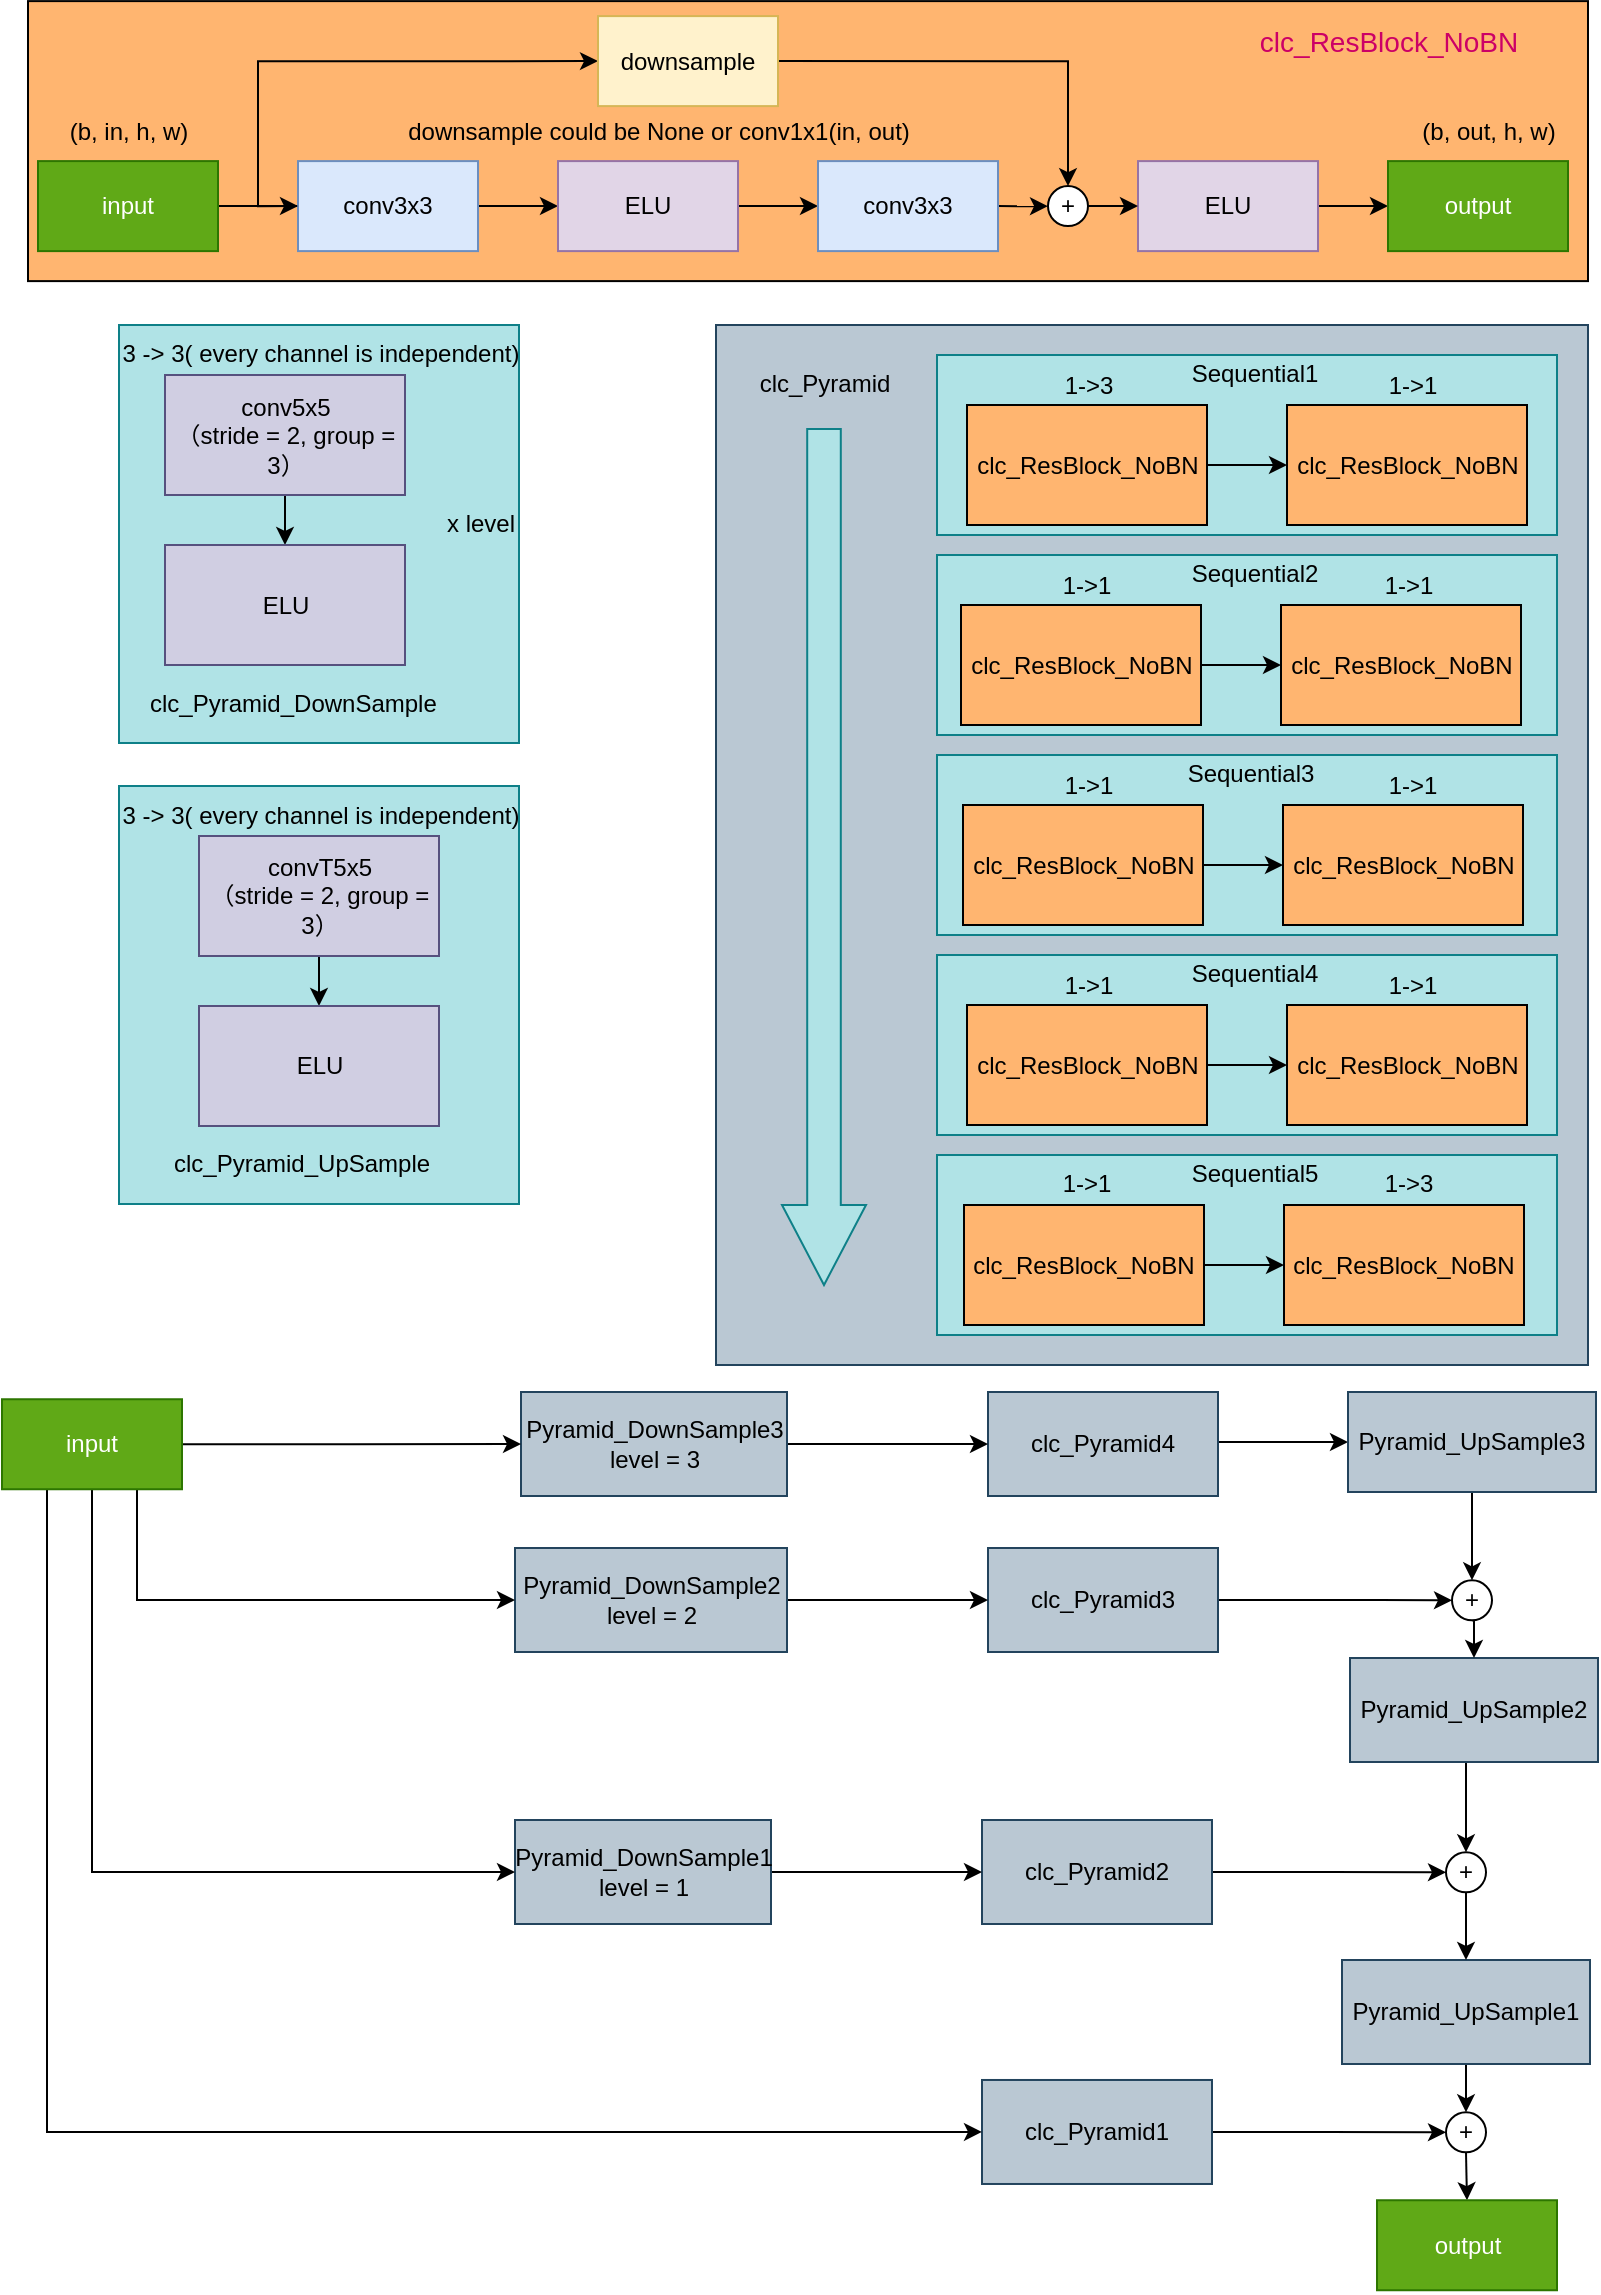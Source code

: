 <mxfile version="10.6.3" type="github"><diagram id="QAxSC-gUMjDG1x0VRgH9" name="Page-1"><mxGraphModel dx="359" dy="207" grid="1" gridSize="10" guides="1" tooltips="1" connect="1" arrows="1" fold="1" page="1" pageScale="1" pageWidth="827" pageHeight="1169" math="0" shadow="0"><root><mxCell id="0"/><mxCell id="1" parent="0"/><mxCell id="-aJAg8gX0IHXQpKeX8Uc-60" value="" style="rounded=0;whiteSpace=wrap;html=1;fillColor=#bac8d3;strokeColor=#23445d;" parent="1" vertex="1"><mxGeometry x="367" y="177.5" width="436" height="520" as="geometry"/></mxCell><mxCell id="-aJAg8gX0IHXQpKeX8Uc-39" value="" style="rounded=0;whiteSpace=wrap;html=1;fillColor=#b0e3e6;strokeColor=#0e8088;" parent="1" vertex="1"><mxGeometry x="477.5" y="292.5" width="310" height="90" as="geometry"/></mxCell><mxCell id="-aJAg8gX0IHXQpKeX8Uc-38" value="" style="rounded=0;whiteSpace=wrap;html=1;fillColor=#b0e3e6;strokeColor=#0e8088;" parent="1" vertex="1"><mxGeometry x="477.5" y="492.5" width="310" height="90" as="geometry"/></mxCell><mxCell id="-aJAg8gX0IHXQpKeX8Uc-37" value="" style="rounded=0;whiteSpace=wrap;html=1;fillColor=#b0e3e6;strokeColor=#0e8088;" parent="1" vertex="1"><mxGeometry x="477.5" y="392.5" width="310" height="90" as="geometry"/></mxCell><mxCell id="-aJAg8gX0IHXQpKeX8Uc-36" value="" style="rounded=0;whiteSpace=wrap;html=1;fillColor=#b0e3e6;strokeColor=#0e8088;" parent="1" vertex="1"><mxGeometry x="477.5" y="192.5" width="310" height="90" as="geometry"/></mxCell><mxCell id="-aJAg8gX0IHXQpKeX8Uc-1" value="" style="rounded=0;whiteSpace=wrap;html=1;fillColor=#FFB570;" parent="1" vertex="1"><mxGeometry x="23" y="15.556" width="780" height="140" as="geometry"/></mxCell><mxCell id="-aJAg8gX0IHXQpKeX8Uc-9" style="edgeStyle=orthogonalEdgeStyle;rounded=0;orthogonalLoop=1;jettySize=auto;html=1;exitX=0;exitY=0.5;exitDx=0;exitDy=0;entryX=0;entryY=0.5;entryDx=0;entryDy=0;" parent="1" source="-aJAg8gX0IHXQpKeX8Uc-2" target="-aJAg8gX0IHXQpKeX8Uc-7" edge="1"><mxGeometry relative="1" as="geometry"/></mxCell><mxCell id="-aJAg8gX0IHXQpKeX8Uc-10" style="edgeStyle=orthogonalEdgeStyle;rounded=0;orthogonalLoop=1;jettySize=auto;html=1;exitX=1;exitY=0.5;exitDx=0;exitDy=0;entryX=0;entryY=0.5;entryDx=0;entryDy=0;" parent="1" source="-aJAg8gX0IHXQpKeX8Uc-2" target="-aJAg8gX0IHXQpKeX8Uc-4" edge="1"><mxGeometry relative="1" as="geometry"/></mxCell><mxCell id="-aJAg8gX0IHXQpKeX8Uc-2" value="conv3x3" style="rounded=0;whiteSpace=wrap;html=1;fillColor=#dae8fc;strokeColor=#6c8ebf;" parent="1" vertex="1"><mxGeometry x="158" y="95.556" width="90" height="45" as="geometry"/></mxCell><mxCell id="-aJAg8gX0IHXQpKeX8Uc-11" style="edgeStyle=orthogonalEdgeStyle;rounded=0;orthogonalLoop=1;jettySize=auto;html=1;exitX=1;exitY=0.5;exitDx=0;exitDy=0;entryX=0;entryY=0.5;entryDx=0;entryDy=0;" parent="1" source="-aJAg8gX0IHXQpKeX8Uc-4" target="-aJAg8gX0IHXQpKeX8Uc-5" edge="1"><mxGeometry relative="1" as="geometry"/></mxCell><mxCell id="-aJAg8gX0IHXQpKeX8Uc-4" value="ELU" style="rounded=0;whiteSpace=wrap;html=1;fillColor=#e1d5e7;strokeColor=#9673a6;" parent="1" vertex="1"><mxGeometry x="288" y="95.556" width="90" height="45" as="geometry"/></mxCell><mxCell id="-aJAg8gX0IHXQpKeX8Uc-15" style="edgeStyle=orthogonalEdgeStyle;rounded=0;orthogonalLoop=1;jettySize=auto;html=1;exitX=1;exitY=0.5;exitDx=0;exitDy=0;entryX=0;entryY=0.5;entryDx=0;entryDy=0;" parent="1" source="-aJAg8gX0IHXQpKeX8Uc-5" target="-aJAg8gX0IHXQpKeX8Uc-13" edge="1"><mxGeometry relative="1" as="geometry"><Array as="points"><mxPoint x="533" y="117.556"/><mxPoint x="533" y="117.556"/></Array></mxGeometry></mxCell><mxCell id="-aJAg8gX0IHXQpKeX8Uc-5" value="conv3x3" style="rounded=0;whiteSpace=wrap;html=1;fillColor=#dae8fc;strokeColor=#6c8ebf;" parent="1" vertex="1"><mxGeometry x="418" y="95.556" width="90" height="45" as="geometry"/></mxCell><mxCell id="-aJAg8gX0IHXQpKeX8Uc-23" style="edgeStyle=orthogonalEdgeStyle;rounded=0;orthogonalLoop=1;jettySize=auto;html=1;exitX=1;exitY=0.5;exitDx=0;exitDy=0;entryX=0;entryY=0.5;entryDx=0;entryDy=0;" parent="1" source="-aJAg8gX0IHXQpKeX8Uc-6" target="-aJAg8gX0IHXQpKeX8Uc-20" edge="1"><mxGeometry relative="1" as="geometry"/></mxCell><mxCell id="-aJAg8gX0IHXQpKeX8Uc-6" value="ELU" style="rounded=0;whiteSpace=wrap;html=1;fillColor=#e1d5e7;strokeColor=#9673a6;" parent="1" vertex="1"><mxGeometry x="578" y="95.556" width="90" height="45" as="geometry"/></mxCell><mxCell id="-aJAg8gX0IHXQpKeX8Uc-14" style="edgeStyle=orthogonalEdgeStyle;rounded=0;orthogonalLoop=1;jettySize=auto;html=1;exitX=1;exitY=0.5;exitDx=0;exitDy=0;entryX=0.5;entryY=0;entryDx=0;entryDy=0;" parent="1" source="-aJAg8gX0IHXQpKeX8Uc-7" target="-aJAg8gX0IHXQpKeX8Uc-13" edge="1"><mxGeometry relative="1" as="geometry"/></mxCell><mxCell id="-aJAg8gX0IHXQpKeX8Uc-7" value="downsample" style="rounded=0;whiteSpace=wrap;html=1;fillColor=#fff2cc;strokeColor=#d6b656;" parent="1" vertex="1"><mxGeometry x="308" y="23.056" width="90" height="45" as="geometry"/></mxCell><mxCell id="-aJAg8gX0IHXQpKeX8Uc-16" style="edgeStyle=orthogonalEdgeStyle;rounded=0;orthogonalLoop=1;jettySize=auto;html=1;exitX=1;exitY=0.5;exitDx=0;exitDy=0;entryX=0;entryY=0.5;entryDx=0;entryDy=0;" parent="1" source="-aJAg8gX0IHXQpKeX8Uc-13" target="-aJAg8gX0IHXQpKeX8Uc-6" edge="1"><mxGeometry relative="1" as="geometry"/></mxCell><mxCell id="-aJAg8gX0IHXQpKeX8Uc-13" value="+" style="ellipse;whiteSpace=wrap;html=1;aspect=fixed;" parent="1" vertex="1"><mxGeometry x="533" y="108.056" width="20" height="20" as="geometry"/></mxCell><mxCell id="-aJAg8gX0IHXQpKeX8Uc-17" value="&lt;div&gt;&lt;span&gt;&lt;font color=&quot;#cc0066&quot; style=&quot;font-size: 14px&quot;&gt;clc_ResBlock_NoBN&lt;/font&gt;&lt;/span&gt;&lt;/div&gt;" style="text;html=1;resizable=0;autosize=1;align=center;verticalAlign=middle;points=[];fillColor=none;strokeColor=none;rounded=0;" parent="1" vertex="1"><mxGeometry x="633" y="25.556" width="140" height="20" as="geometry"/></mxCell><mxCell id="-aJAg8gX0IHXQpKeX8Uc-19" style="edgeStyle=orthogonalEdgeStyle;rounded=0;orthogonalLoop=1;jettySize=auto;html=1;exitX=1;exitY=0.5;exitDx=0;exitDy=0;entryX=0;entryY=0.5;entryDx=0;entryDy=0;" parent="1" source="-aJAg8gX0IHXQpKeX8Uc-18" target="-aJAg8gX0IHXQpKeX8Uc-2" edge="1"><mxGeometry relative="1" as="geometry"/></mxCell><mxCell id="-aJAg8gX0IHXQpKeX8Uc-18" value="input" style="rounded=0;whiteSpace=wrap;html=1;fillColor=#60a917;strokeColor=#2D7600;fontColor=#ffffff;" parent="1" vertex="1"><mxGeometry x="28" y="95.556" width="90" height="45" as="geometry"/></mxCell><mxCell id="-aJAg8gX0IHXQpKeX8Uc-20" value="output" style="rounded=0;whiteSpace=wrap;html=1;fillColor=#60a917;strokeColor=#2D7600;fontColor=#ffffff;" parent="1" vertex="1"><mxGeometry x="703" y="95.556" width="90" height="45" as="geometry"/></mxCell><mxCell id="-aJAg8gX0IHXQpKeX8Uc-24" value="downsample could be None or conv1x1(in, out)" style="text;html=1;resizable=0;autosize=1;align=center;verticalAlign=middle;points=[];fillColor=none;strokeColor=none;rounded=0;" parent="1" vertex="1"><mxGeometry x="203" y="70.556" width="270" height="20" as="geometry"/></mxCell><mxCell id="-aJAg8gX0IHXQpKeX8Uc-25" value="(b, in, h, w)" style="text;html=1;resizable=0;autosize=1;align=center;verticalAlign=middle;points=[];fillColor=none;strokeColor=none;rounded=0;" parent="1" vertex="1"><mxGeometry x="38" y="70.556" width="70" height="20" as="geometry"/></mxCell><mxCell id="-aJAg8gX0IHXQpKeX8Uc-26" value="(b, out, h, w)" style="text;html=1;resizable=0;autosize=1;align=center;verticalAlign=middle;points=[];fillColor=none;strokeColor=none;rounded=0;" parent="1" vertex="1"><mxGeometry x="713" y="70.556" width="80" height="20" as="geometry"/></mxCell><mxCell id="-aJAg8gX0IHXQpKeX8Uc-62" style="edgeStyle=orthogonalEdgeStyle;rounded=0;orthogonalLoop=1;jettySize=auto;html=1;exitX=1;exitY=0.5;exitDx=0;exitDy=0;entryX=0;entryY=0.5;entryDx=0;entryDy=0;" parent="1" source="-aJAg8gX0IHXQpKeX8Uc-28" target="-aJAg8gX0IHXQpKeX8Uc-29" edge="1"><mxGeometry relative="1" as="geometry"/></mxCell><mxCell id="-aJAg8gX0IHXQpKeX8Uc-28" value="&lt;span&gt;clc_ResBlock_NoBN&lt;/span&gt;" style="rounded=0;whiteSpace=wrap;html=1;fillColor=#FFB570;" parent="1" vertex="1"><mxGeometry x="492.5" y="217.5" width="120" height="60" as="geometry"/></mxCell><mxCell id="-aJAg8gX0IHXQpKeX8Uc-29" value="&lt;span&gt;clc_ResBlock_NoBN&lt;/span&gt;" style="rounded=0;whiteSpace=wrap;html=1;fillColor=#FFB570;" parent="1" vertex="1"><mxGeometry x="652.5" y="217.5" width="120" height="60" as="geometry"/></mxCell><mxCell id="-aJAg8gX0IHXQpKeX8Uc-64" style="edgeStyle=orthogonalEdgeStyle;rounded=0;orthogonalLoop=1;jettySize=auto;html=1;exitX=1;exitY=0.5;exitDx=0;exitDy=0;entryX=0;entryY=0.5;entryDx=0;entryDy=0;" parent="1" source="-aJAg8gX0IHXQpKeX8Uc-30" target="-aJAg8gX0IHXQpKeX8Uc-31" edge="1"><mxGeometry relative="1" as="geometry"/></mxCell><mxCell id="-aJAg8gX0IHXQpKeX8Uc-30" value="&lt;span&gt;clc_ResBlock_NoBN&lt;/span&gt;" style="rounded=0;whiteSpace=wrap;html=1;fillColor=#FFB570;" parent="1" vertex="1"><mxGeometry x="490.5" y="417.5" width="120" height="60" as="geometry"/></mxCell><mxCell id="-aJAg8gX0IHXQpKeX8Uc-31" value="&lt;span&gt;clc_ResBlock_NoBN&lt;/span&gt;" style="rounded=0;whiteSpace=wrap;html=1;fillColor=#FFB570;" parent="1" vertex="1"><mxGeometry x="650.5" y="417.5" width="120" height="60" as="geometry"/></mxCell><mxCell id="-aJAg8gX0IHXQpKeX8Uc-32" value="&lt;span&gt;clc_ResBlock_NoBN&lt;/span&gt;" style="rounded=0;whiteSpace=wrap;html=1;fillColor=#FFB570;" parent="1" vertex="1"><mxGeometry x="652.5" y="517.5" width="120" height="60" as="geometry"/></mxCell><mxCell id="-aJAg8gX0IHXQpKeX8Uc-65" style="edgeStyle=orthogonalEdgeStyle;rounded=0;orthogonalLoop=1;jettySize=auto;html=1;exitX=1;exitY=0.5;exitDx=0;exitDy=0;entryX=0;entryY=0.5;entryDx=0;entryDy=0;" parent="1" source="-aJAg8gX0IHXQpKeX8Uc-33" target="-aJAg8gX0IHXQpKeX8Uc-32" edge="1"><mxGeometry relative="1" as="geometry"/></mxCell><mxCell id="-aJAg8gX0IHXQpKeX8Uc-33" value="&lt;span&gt;clc_ResBlock_NoBN&lt;/span&gt;" style="rounded=0;whiteSpace=wrap;html=1;fillColor=#FFB570;" parent="1" vertex="1"><mxGeometry x="492.5" y="517.5" width="120" height="60" as="geometry"/></mxCell><mxCell id="-aJAg8gX0IHXQpKeX8Uc-34" value="&lt;span&gt;clc_ResBlock_NoBN&lt;/span&gt;" style="rounded=0;whiteSpace=wrap;html=1;fillColor=#FFB570;" parent="1" vertex="1"><mxGeometry x="649.5" y="317.5" width="120" height="60" as="geometry"/></mxCell><mxCell id="-aJAg8gX0IHXQpKeX8Uc-63" style="edgeStyle=orthogonalEdgeStyle;rounded=0;orthogonalLoop=1;jettySize=auto;html=1;exitX=1;exitY=0.5;exitDx=0;exitDy=0;" parent="1" source="-aJAg8gX0IHXQpKeX8Uc-35" target="-aJAg8gX0IHXQpKeX8Uc-34" edge="1"><mxGeometry relative="1" as="geometry"/></mxCell><mxCell id="-aJAg8gX0IHXQpKeX8Uc-35" value="&lt;span&gt;clc_ResBlock_NoBN&lt;/span&gt;" style="rounded=0;whiteSpace=wrap;html=1;fillColor=#FFB570;" parent="1" vertex="1"><mxGeometry x="489.5" y="317.5" width="120" height="60" as="geometry"/></mxCell><mxCell id="-aJAg8gX0IHXQpKeX8Uc-40" value="" style="rounded=0;whiteSpace=wrap;html=1;fillColor=#b0e3e6;strokeColor=#0e8088;" parent="1" vertex="1"><mxGeometry x="477.5" y="592.5" width="310" height="90" as="geometry"/></mxCell><mxCell id="-aJAg8gX0IHXQpKeX8Uc-41" value="&lt;span&gt;clc_ResBlock_NoBN&lt;/span&gt;" style="rounded=0;whiteSpace=wrap;html=1;fillColor=#FFB570;" parent="1" vertex="1"><mxGeometry x="651" y="617.5" width="120" height="60" as="geometry"/></mxCell><mxCell id="-aJAg8gX0IHXQpKeX8Uc-66" style="edgeStyle=orthogonalEdgeStyle;rounded=0;orthogonalLoop=1;jettySize=auto;html=1;exitX=1;exitY=0.5;exitDx=0;exitDy=0;entryX=0;entryY=0.5;entryDx=0;entryDy=0;" parent="1" source="-aJAg8gX0IHXQpKeX8Uc-42" target="-aJAg8gX0IHXQpKeX8Uc-41" edge="1"><mxGeometry relative="1" as="geometry"/></mxCell><mxCell id="-aJAg8gX0IHXQpKeX8Uc-42" value="&lt;span&gt;clc_ResBlock_NoBN&lt;/span&gt;" style="rounded=0;whiteSpace=wrap;html=1;fillColor=#FFB570;" parent="1" vertex="1"><mxGeometry x="491" y="617.5" width="120" height="60" as="geometry"/></mxCell><mxCell id="-aJAg8gX0IHXQpKeX8Uc-43" value="1-&amp;gt;3" style="text;html=1;resizable=0;autosize=1;align=center;verticalAlign=middle;points=[];fillColor=none;strokeColor=none;rounded=0;" parent="1" vertex="1"><mxGeometry x="533" y="197.5" width="40" height="20" as="geometry"/></mxCell><mxCell id="-aJAg8gX0IHXQpKeX8Uc-44" value="1-&amp;gt;1" style="text;html=1;resizable=0;autosize=1;align=center;verticalAlign=middle;points=[];fillColor=none;strokeColor=none;rounded=0;" parent="1" vertex="1"><mxGeometry x="694.905" y="197.5" width="40" height="20" as="geometry"/></mxCell><mxCell id="-aJAg8gX0IHXQpKeX8Uc-45" value="1-&amp;gt;1" style="text;html=1;resizable=0;autosize=1;align=center;verticalAlign=middle;points=[];fillColor=none;strokeColor=none;rounded=0;" parent="1" vertex="1"><mxGeometry x="531.5" y="297.5" width="40" height="20" as="geometry"/></mxCell><mxCell id="-aJAg8gX0IHXQpKeX8Uc-46" value="1-&amp;gt;1" style="text;html=1;resizable=0;autosize=1;align=center;verticalAlign=middle;points=[];fillColor=none;strokeColor=none;rounded=0;" parent="1" vertex="1"><mxGeometry x="693.405" y="297.5" width="40" height="20" as="geometry"/></mxCell><mxCell id="-aJAg8gX0IHXQpKeX8Uc-47" value="1-&amp;gt;1" style="text;html=1;resizable=0;autosize=1;align=center;verticalAlign=middle;points=[];fillColor=none;strokeColor=none;rounded=0;" parent="1" vertex="1"><mxGeometry x="533" y="397.5" width="40" height="20" as="geometry"/></mxCell><mxCell id="-aJAg8gX0IHXQpKeX8Uc-48" value="1-&amp;gt;1" style="text;html=1;resizable=0;autosize=1;align=center;verticalAlign=middle;points=[];fillColor=none;strokeColor=none;rounded=0;" parent="1" vertex="1"><mxGeometry x="694.905" y="397.5" width="40" height="20" as="geometry"/></mxCell><mxCell id="-aJAg8gX0IHXQpKeX8Uc-49" value="1-&amp;gt;1" style="text;html=1;resizable=0;autosize=1;align=center;verticalAlign=middle;points=[];fillColor=none;strokeColor=none;rounded=0;" parent="1" vertex="1"><mxGeometry x="533" y="497.5" width="40" height="20" as="geometry"/></mxCell><mxCell id="-aJAg8gX0IHXQpKeX8Uc-50" value="1-&amp;gt;1" style="text;html=1;resizable=0;autosize=1;align=center;verticalAlign=middle;points=[];fillColor=none;strokeColor=none;rounded=0;" parent="1" vertex="1"><mxGeometry x="694.905" y="497.5" width="40" height="20" as="geometry"/></mxCell><mxCell id="-aJAg8gX0IHXQpKeX8Uc-51" value="1-&amp;gt;1" style="text;html=1;resizable=0;autosize=1;align=center;verticalAlign=middle;points=[];fillColor=none;strokeColor=none;rounded=0;" parent="1" vertex="1"><mxGeometry x="531.5" y="597.333" width="40" height="20" as="geometry"/></mxCell><mxCell id="-aJAg8gX0IHXQpKeX8Uc-52" value="1-&amp;gt;3" style="text;html=1;resizable=0;autosize=1;align=center;verticalAlign=middle;points=[];fillColor=none;strokeColor=none;rounded=0;" parent="1" vertex="1"><mxGeometry x="693.405" y="597.333" width="40" height="20" as="geometry"/></mxCell><mxCell id="-aJAg8gX0IHXQpKeX8Uc-53" value="Sequential1" style="text;html=1;resizable=0;autosize=1;align=center;verticalAlign=middle;points=[];fillColor=none;strokeColor=none;rounded=0;" parent="1" vertex="1"><mxGeometry x="596" y="192.389" width="80" height="20" as="geometry"/></mxCell><mxCell id="-aJAg8gX0IHXQpKeX8Uc-54" value="Sequential2" style="text;html=1;resizable=0;autosize=1;align=center;verticalAlign=middle;points=[];fillColor=none;strokeColor=none;rounded=0;" parent="1" vertex="1"><mxGeometry x="596" y="292.389" width="80" height="20" as="geometry"/></mxCell><mxCell id="-aJAg8gX0IHXQpKeX8Uc-55" value="Sequential3" style="text;html=1;resizable=0;autosize=1;align=center;verticalAlign=middle;points=[];fillColor=none;strokeColor=none;rounded=0;" parent="1" vertex="1"><mxGeometry x="594" y="392.389" width="80" height="20" as="geometry"/></mxCell><mxCell id="-aJAg8gX0IHXQpKeX8Uc-58" value="Sequential4" style="text;html=1;resizable=0;autosize=1;align=center;verticalAlign=middle;points=[];fillColor=none;strokeColor=none;rounded=0;" parent="1" vertex="1"><mxGeometry x="596" y="492.389" width="80" height="20" as="geometry"/></mxCell><mxCell id="-aJAg8gX0IHXQpKeX8Uc-59" value="Sequential5" style="text;html=1;resizable=0;autosize=1;align=center;verticalAlign=middle;points=[];fillColor=none;strokeColor=none;rounded=0;" parent="1" vertex="1"><mxGeometry x="596" y="592.389" width="80" height="20" as="geometry"/></mxCell><mxCell id="-aJAg8gX0IHXQpKeX8Uc-61" value="&lt;div&gt;&lt;span&gt;clc_Pyramid&lt;/span&gt;&lt;/div&gt;" style="text;html=1;resizable=0;autosize=1;align=center;verticalAlign=middle;points=[];fillColor=none;strokeColor=none;rounded=0;" parent="1" vertex="1"><mxGeometry x="381" y="197.333" width="80" height="20" as="geometry"/></mxCell><mxCell id="-aJAg8gX0IHXQpKeX8Uc-70" value="" style="html=1;shadow=0;dashed=0;align=center;verticalAlign=middle;shape=mxgraph.arrows2.arrow;dy=0.6;dx=40;direction=south;notch=0;fillColor=#b0e3e6;strokeColor=#0e8088;" parent="1" vertex="1"><mxGeometry x="400" y="229.5" width="42" height="428" as="geometry"/></mxCell><mxCell id="-aJAg8gX0IHXQpKeX8Uc-142" style="edgeStyle=orthogonalEdgeStyle;rounded=0;orthogonalLoop=1;jettySize=auto;html=1;exitX=1;exitY=0.5;exitDx=0;exitDy=0;entryX=0;entryY=0.5;entryDx=0;entryDy=0;" parent="1" source="-aJAg8gX0IHXQpKeX8Uc-71" target="-aJAg8gX0IHXQpKeX8Uc-140" edge="1"><mxGeometry relative="1" as="geometry"><Array as="points"><mxPoint x="673" y="1081"/></Array></mxGeometry></mxCell><mxCell id="-aJAg8gX0IHXQpKeX8Uc-71" value="clc_Pyramid1" style="rounded=0;whiteSpace=wrap;html=1;fillColor=#bac8d3;strokeColor=#23445d;" parent="1" vertex="1"><mxGeometry x="500" y="1054.99" width="115" height="52" as="geometry"/></mxCell><mxCell id="-aJAg8gX0IHXQpKeX8Uc-133" style="edgeStyle=orthogonalEdgeStyle;rounded=0;orthogonalLoop=1;jettySize=auto;html=1;exitX=1;exitY=0.5;exitDx=0;exitDy=0;entryX=0;entryY=0.5;entryDx=0;entryDy=0;" parent="1" source="-aJAg8gX0IHXQpKeX8Uc-72" target="-aJAg8gX0IHXQpKeX8Uc-131" edge="1"><mxGeometry relative="1" as="geometry"/></mxCell><mxCell id="-aJAg8gX0IHXQpKeX8Uc-72" value="clc_Pyramid2" style="rounded=0;whiteSpace=wrap;html=1;fillColor=#bac8d3;strokeColor=#23445d;" parent="1" vertex="1"><mxGeometry x="500" y="925" width="115" height="52" as="geometry"/></mxCell><mxCell id="-aJAg8gX0IHXQpKeX8Uc-120" style="edgeStyle=orthogonalEdgeStyle;rounded=0;orthogonalLoop=1;jettySize=auto;html=1;exitX=1;exitY=0.5;exitDx=0;exitDy=0;entryX=0;entryY=0.5;entryDx=0;entryDy=0;" parent="1" source="-aJAg8gX0IHXQpKeX8Uc-73" target="-aJAg8gX0IHXQpKeX8Uc-119" edge="1"><mxGeometry relative="1" as="geometry"><Array as="points"><mxPoint x="699" y="815"/></Array></mxGeometry></mxCell><mxCell id="-aJAg8gX0IHXQpKeX8Uc-73" value="clc_Pyramid3" style="rounded=0;whiteSpace=wrap;html=1;fillColor=#bac8d3;strokeColor=#23445d;" parent="1" vertex="1"><mxGeometry x="503" y="789" width="115" height="52" as="geometry"/></mxCell><mxCell id="-aJAg8gX0IHXQpKeX8Uc-145" style="edgeStyle=orthogonalEdgeStyle;rounded=0;orthogonalLoop=1;jettySize=auto;html=1;exitX=1;exitY=0.5;exitDx=0;exitDy=0;" parent="1" source="-aJAg8gX0IHXQpKeX8Uc-74" target="-aJAg8gX0IHXQpKeX8Uc-109" edge="1"><mxGeometry relative="1" as="geometry"><Array as="points"><mxPoint x="660" y="736"/><mxPoint x="660" y="736"/></Array></mxGeometry></mxCell><mxCell id="-aJAg8gX0IHXQpKeX8Uc-74" value="clc_Pyramid4" style="rounded=0;whiteSpace=wrap;html=1;fillColor=#bac8d3;strokeColor=#23445d;" parent="1" vertex="1"><mxGeometry x="503" y="711" width="115" height="52" as="geometry"/></mxCell><mxCell id="-aJAg8gX0IHXQpKeX8Uc-81" value="" style="rounded=0;whiteSpace=wrap;html=1;fillColor=#b0e3e6;strokeColor=#0e8088;" parent="1" vertex="1"><mxGeometry x="68.5" y="177.5" width="200" height="209" as="geometry"/></mxCell><mxCell id="-aJAg8gX0IHXQpKeX8Uc-84" style="edgeStyle=orthogonalEdgeStyle;rounded=0;orthogonalLoop=1;jettySize=auto;html=1;exitX=0.5;exitY=1;exitDx=0;exitDy=0;entryX=0.5;entryY=0;entryDx=0;entryDy=0;" parent="1" source="-aJAg8gX0IHXQpKeX8Uc-82" target="-aJAg8gX0IHXQpKeX8Uc-83" edge="1"><mxGeometry relative="1" as="geometry"/></mxCell><mxCell id="-aJAg8gX0IHXQpKeX8Uc-82" value="conv5x5&lt;br&gt;（stride = 2, group = 3）" style="rounded=0;whiteSpace=wrap;html=1;fillColor=#d0cee2;strokeColor=#56517e;" parent="1" vertex="1"><mxGeometry x="91.5" y="202.5" width="120" height="60" as="geometry"/></mxCell><mxCell id="-aJAg8gX0IHXQpKeX8Uc-83" value="ELU" style="rounded=0;whiteSpace=wrap;html=1;fillColor=#d0cee2;strokeColor=#56517e;" parent="1" vertex="1"><mxGeometry x="91.5" y="287.5" width="120" height="60" as="geometry"/></mxCell><mxCell id="-aJAg8gX0IHXQpKeX8Uc-85" value="x level" style="text;html=1;resizable=0;autosize=1;align=center;verticalAlign=middle;points=[];fillColor=none;strokeColor=none;rounded=0;" parent="1" vertex="1"><mxGeometry x="223.5" y="267.363" width="50" height="20" as="geometry"/></mxCell><mxCell id="-aJAg8gX0IHXQpKeX8Uc-86" value="3 -&amp;gt; 3( every channel is independent)" style="text;html=1;resizable=0;autosize=1;align=center;verticalAlign=middle;points=[];fillColor=none;strokeColor=none;rounded=0;" parent="1" vertex="1"><mxGeometry x="63.5" y="182.363" width="210" height="20" as="geometry"/></mxCell><mxCell id="-aJAg8gX0IHXQpKeX8Uc-87" value="clc_Pyramid_DownSample" style="text;html=1;" parent="1" vertex="1"><mxGeometry x="81.5" y="352.5" width="140" height="30" as="geometry"/></mxCell><mxCell id="-aJAg8gX0IHXQpKeX8Uc-88" value="" style="rounded=0;whiteSpace=wrap;html=1;fillColor=#b0e3e6;strokeColor=#0e8088;" parent="1" vertex="1"><mxGeometry x="68.5" y="408" width="200" height="209" as="geometry"/></mxCell><mxCell id="-aJAg8gX0IHXQpKeX8Uc-89" style="edgeStyle=orthogonalEdgeStyle;rounded=0;orthogonalLoop=1;jettySize=auto;html=1;exitX=0.5;exitY=1;exitDx=0;exitDy=0;entryX=0.5;entryY=0;entryDx=0;entryDy=0;" parent="1" source="-aJAg8gX0IHXQpKeX8Uc-90" target="-aJAg8gX0IHXQpKeX8Uc-91" edge="1"><mxGeometry relative="1" as="geometry"/></mxCell><mxCell id="-aJAg8gX0IHXQpKeX8Uc-90" value="convT5x5&lt;br&gt;（stride = 2, group = 3）" style="rounded=0;whiteSpace=wrap;html=1;fillColor=#d0cee2;strokeColor=#56517e;" parent="1" vertex="1"><mxGeometry x="108.5" y="433" width="120" height="60" as="geometry"/></mxCell><mxCell id="-aJAg8gX0IHXQpKeX8Uc-91" value="ELU" style="rounded=0;whiteSpace=wrap;html=1;fillColor=#d0cee2;strokeColor=#56517e;" parent="1" vertex="1"><mxGeometry x="108.5" y="518" width="120" height="60" as="geometry"/></mxCell><mxCell id="-aJAg8gX0IHXQpKeX8Uc-93" value="3 -&amp;gt; 3( every channel is independent)" style="text;html=1;resizable=0;autosize=1;align=center;verticalAlign=middle;points=[];fillColor=none;strokeColor=none;rounded=0;" parent="1" vertex="1"><mxGeometry x="63.5" y="412.863" width="210" height="20" as="geometry"/></mxCell><mxCell id="-aJAg8gX0IHXQpKeX8Uc-94" value="clc_Pyramid_UpSample" style="text;html=1;" parent="1" vertex="1"><mxGeometry x="93.5" y="582.5" width="140" height="30" as="geometry"/></mxCell><mxCell id="-aJAg8gX0IHXQpKeX8Uc-129" style="edgeStyle=orthogonalEdgeStyle;rounded=0;orthogonalLoop=1;jettySize=auto;html=1;exitX=1;exitY=0.5;exitDx=0;exitDy=0;entryX=0;entryY=0.5;entryDx=0;entryDy=0;" parent="1" source="-aJAg8gX0IHXQpKeX8Uc-96" target="-aJAg8gX0IHXQpKeX8Uc-72" edge="1"><mxGeometry relative="1" as="geometry"/></mxCell><mxCell id="-aJAg8gX0IHXQpKeX8Uc-96" value="&lt;span&gt;Pyramid_DownSample1&lt;/span&gt;&lt;br&gt;level = 1&lt;br&gt;" style="rounded=0;whiteSpace=wrap;html=1;fillColor=#bac8d3;strokeColor=#23445d;" parent="1" vertex="1"><mxGeometry x="266.5" y="925" width="128" height="52" as="geometry"/></mxCell><mxCell id="-aJAg8gX0IHXQpKeX8Uc-144" style="edgeStyle=orthogonalEdgeStyle;rounded=0;orthogonalLoop=1;jettySize=auto;html=1;exitX=1;exitY=0.5;exitDx=0;exitDy=0;entryX=0;entryY=0.5;entryDx=0;entryDy=0;" parent="1" source="-aJAg8gX0IHXQpKeX8Uc-100" target="-aJAg8gX0IHXQpKeX8Uc-73" edge="1"><mxGeometry relative="1" as="geometry"/></mxCell><mxCell id="-aJAg8gX0IHXQpKeX8Uc-100" value="&lt;span&gt;Pyramid_DownSample2&lt;/span&gt;&lt;br&gt;level = 2&lt;br&gt;" style="rounded=0;whiteSpace=wrap;html=1;fillColor=#bac8d3;strokeColor=#23445d;" parent="1" vertex="1"><mxGeometry x="266.5" y="789" width="136" height="52" as="geometry"/></mxCell><mxCell id="-aJAg8gX0IHXQpKeX8Uc-112" style="edgeStyle=orthogonalEdgeStyle;rounded=0;orthogonalLoop=1;jettySize=auto;html=1;exitX=1;exitY=0.5;exitDx=0;exitDy=0;entryX=0;entryY=0.5;entryDx=0;entryDy=0;" parent="1" source="-aJAg8gX0IHXQpKeX8Uc-101" target="-aJAg8gX0IHXQpKeX8Uc-74" edge="1"><mxGeometry relative="1" as="geometry"/></mxCell><mxCell id="-aJAg8gX0IHXQpKeX8Uc-101" value="&lt;span&gt;Pyramid_DownSample3&lt;/span&gt;&lt;br&gt;level = 3&lt;br&gt;" style="rounded=0;whiteSpace=wrap;html=1;fillColor=#bac8d3;strokeColor=#23445d;" parent="1" vertex="1"><mxGeometry x="269.5" y="711" width="133" height="52" as="geometry"/></mxCell><mxCell id="-aJAg8gX0IHXQpKeX8Uc-141" style="edgeStyle=orthogonalEdgeStyle;rounded=0;orthogonalLoop=1;jettySize=auto;html=1;exitX=0.5;exitY=1;exitDx=0;exitDy=0;entryX=0.5;entryY=0;entryDx=0;entryDy=0;" parent="1" source="-aJAg8gX0IHXQpKeX8Uc-106" target="-aJAg8gX0IHXQpKeX8Uc-140" edge="1"><mxGeometry relative="1" as="geometry"/></mxCell><mxCell id="-aJAg8gX0IHXQpKeX8Uc-106" value="&lt;span&gt;Pyramid_UpSample1&lt;/span&gt;&lt;br&gt;" style="rounded=0;whiteSpace=wrap;html=1;fillColor=#bac8d3;strokeColor=#23445d;" parent="1" vertex="1"><mxGeometry x="680" y="995" width="124" height="52" as="geometry"/></mxCell><mxCell id="-aJAg8gX0IHXQpKeX8Uc-132" style="edgeStyle=orthogonalEdgeStyle;rounded=0;orthogonalLoop=1;jettySize=auto;html=1;exitX=0.5;exitY=1;exitDx=0;exitDy=0;entryX=0.5;entryY=0;entryDx=0;entryDy=0;" parent="1" source="-aJAg8gX0IHXQpKeX8Uc-108" target="-aJAg8gX0IHXQpKeX8Uc-131" edge="1"><mxGeometry relative="1" as="geometry"><Array as="points"><mxPoint x="742" y="896"/></Array></mxGeometry></mxCell><mxCell id="-aJAg8gX0IHXQpKeX8Uc-108" value="Pyramid_UpSample2&lt;br&gt;" style="rounded=0;whiteSpace=wrap;html=1;fillColor=#bac8d3;strokeColor=#23445d;" parent="1" vertex="1"><mxGeometry x="684" y="844" width="124" height="52" as="geometry"/></mxCell><mxCell id="-aJAg8gX0IHXQpKeX8Uc-143" style="edgeStyle=orthogonalEdgeStyle;rounded=0;orthogonalLoop=1;jettySize=auto;html=1;exitX=0.5;exitY=1;exitDx=0;exitDy=0;entryX=0.5;entryY=0;entryDx=0;entryDy=0;" parent="1" source="-aJAg8gX0IHXQpKeX8Uc-109" target="-aJAg8gX0IHXQpKeX8Uc-119" edge="1"><mxGeometry relative="1" as="geometry"/></mxCell><mxCell id="-aJAg8gX0IHXQpKeX8Uc-109" value="Pyramid_UpSample3&lt;br&gt;" style="rounded=0;whiteSpace=wrap;html=1;fillColor=#bac8d3;strokeColor=#23445d;" parent="1" vertex="1"><mxGeometry x="683" y="711" width="124" height="50" as="geometry"/></mxCell><mxCell id="-aJAg8gX0IHXQpKeX8Uc-111" style="edgeStyle=orthogonalEdgeStyle;rounded=0;orthogonalLoop=1;jettySize=auto;html=1;exitX=1;exitY=0.5;exitDx=0;exitDy=0;entryX=0;entryY=0.5;entryDx=0;entryDy=0;" parent="1" source="-aJAg8gX0IHXQpKeX8Uc-110" target="-aJAg8gX0IHXQpKeX8Uc-101" edge="1"><mxGeometry relative="1" as="geometry"/></mxCell><mxCell id="-aJAg8gX0IHXQpKeX8Uc-134" style="edgeStyle=orthogonalEdgeStyle;rounded=0;orthogonalLoop=1;jettySize=auto;html=1;exitX=0.75;exitY=1;exitDx=0;exitDy=0;entryX=0;entryY=0.5;entryDx=0;entryDy=0;" parent="1" source="-aJAg8gX0IHXQpKeX8Uc-110" target="-aJAg8gX0IHXQpKeX8Uc-100" edge="1"><mxGeometry relative="1" as="geometry"/></mxCell><mxCell id="-aJAg8gX0IHXQpKeX8Uc-135" style="edgeStyle=orthogonalEdgeStyle;rounded=0;orthogonalLoop=1;jettySize=auto;html=1;exitX=0.5;exitY=1;exitDx=0;exitDy=0;entryX=0;entryY=0.5;entryDx=0;entryDy=0;" parent="1" source="-aJAg8gX0IHXQpKeX8Uc-110" target="-aJAg8gX0IHXQpKeX8Uc-96" edge="1"><mxGeometry relative="1" as="geometry"/></mxCell><mxCell id="-aJAg8gX0IHXQpKeX8Uc-137" style="edgeStyle=orthogonalEdgeStyle;rounded=0;orthogonalLoop=1;jettySize=auto;html=1;exitX=0.25;exitY=1;exitDx=0;exitDy=0;entryX=0;entryY=0.5;entryDx=0;entryDy=0;" parent="1" source="-aJAg8gX0IHXQpKeX8Uc-110" target="-aJAg8gX0IHXQpKeX8Uc-71" edge="1"><mxGeometry relative="1" as="geometry"/></mxCell><mxCell id="-aJAg8gX0IHXQpKeX8Uc-110" value="input" style="rounded=0;whiteSpace=wrap;html=1;fillColor=#60a917;strokeColor=#2D7600;fontColor=#ffffff;" parent="1" vertex="1"><mxGeometry x="10" y="714.624" width="90" height="45" as="geometry"/></mxCell><mxCell id="-aJAg8gX0IHXQpKeX8Uc-130" style="edgeStyle=orthogonalEdgeStyle;rounded=0;orthogonalLoop=1;jettySize=auto;html=1;exitX=0.5;exitY=1;exitDx=0;exitDy=0;entryX=0.5;entryY=0;entryDx=0;entryDy=0;" parent="1" source="-aJAg8gX0IHXQpKeX8Uc-119" target="-aJAg8gX0IHXQpKeX8Uc-108" edge="1"><mxGeometry relative="1" as="geometry"/></mxCell><mxCell id="-aJAg8gX0IHXQpKeX8Uc-119" value="+" style="ellipse;whiteSpace=wrap;html=1;aspect=fixed;" parent="1" vertex="1"><mxGeometry x="735" y="805.167" width="20" height="20" as="geometry"/></mxCell><mxCell id="-aJAg8gX0IHXQpKeX8Uc-139" style="edgeStyle=orthogonalEdgeStyle;rounded=0;orthogonalLoop=1;jettySize=auto;html=1;exitX=0.5;exitY=1;exitDx=0;exitDy=0;entryX=0.5;entryY=0;entryDx=0;entryDy=0;" parent="1" source="-aJAg8gX0IHXQpKeX8Uc-131" target="-aJAg8gX0IHXQpKeX8Uc-106" edge="1"><mxGeometry relative="1" as="geometry"/></mxCell><mxCell id="-aJAg8gX0IHXQpKeX8Uc-131" value="+" style="ellipse;whiteSpace=wrap;html=1;aspect=fixed;" parent="1" vertex="1"><mxGeometry x="732" y="941.167" width="20" height="20" as="geometry"/></mxCell><mxCell id="-aJAg8gX0IHXQpKeX8Uc-148" style="edgeStyle=orthogonalEdgeStyle;rounded=0;orthogonalLoop=1;jettySize=auto;html=1;exitX=0.5;exitY=1;exitDx=0;exitDy=0;entryX=0.5;entryY=0;entryDx=0;entryDy=0;" parent="1" source="-aJAg8gX0IHXQpKeX8Uc-140" target="-aJAg8gX0IHXQpKeX8Uc-146" edge="1"><mxGeometry relative="1" as="geometry"/></mxCell><mxCell id="-aJAg8gX0IHXQpKeX8Uc-140" value="+" style="ellipse;whiteSpace=wrap;html=1;aspect=fixed;" parent="1" vertex="1"><mxGeometry x="732" y="1071.167" width="20" height="20" as="geometry"/></mxCell><mxCell id="-aJAg8gX0IHXQpKeX8Uc-146" value="output" style="rounded=0;whiteSpace=wrap;html=1;fillColor=#60a917;strokeColor=#2D7600;fontColor=#ffffff;" parent="1" vertex="1"><mxGeometry x="697.5" y="1115.124" width="90" height="45" as="geometry"/></mxCell></root></mxGraphModel></diagram></mxfile>